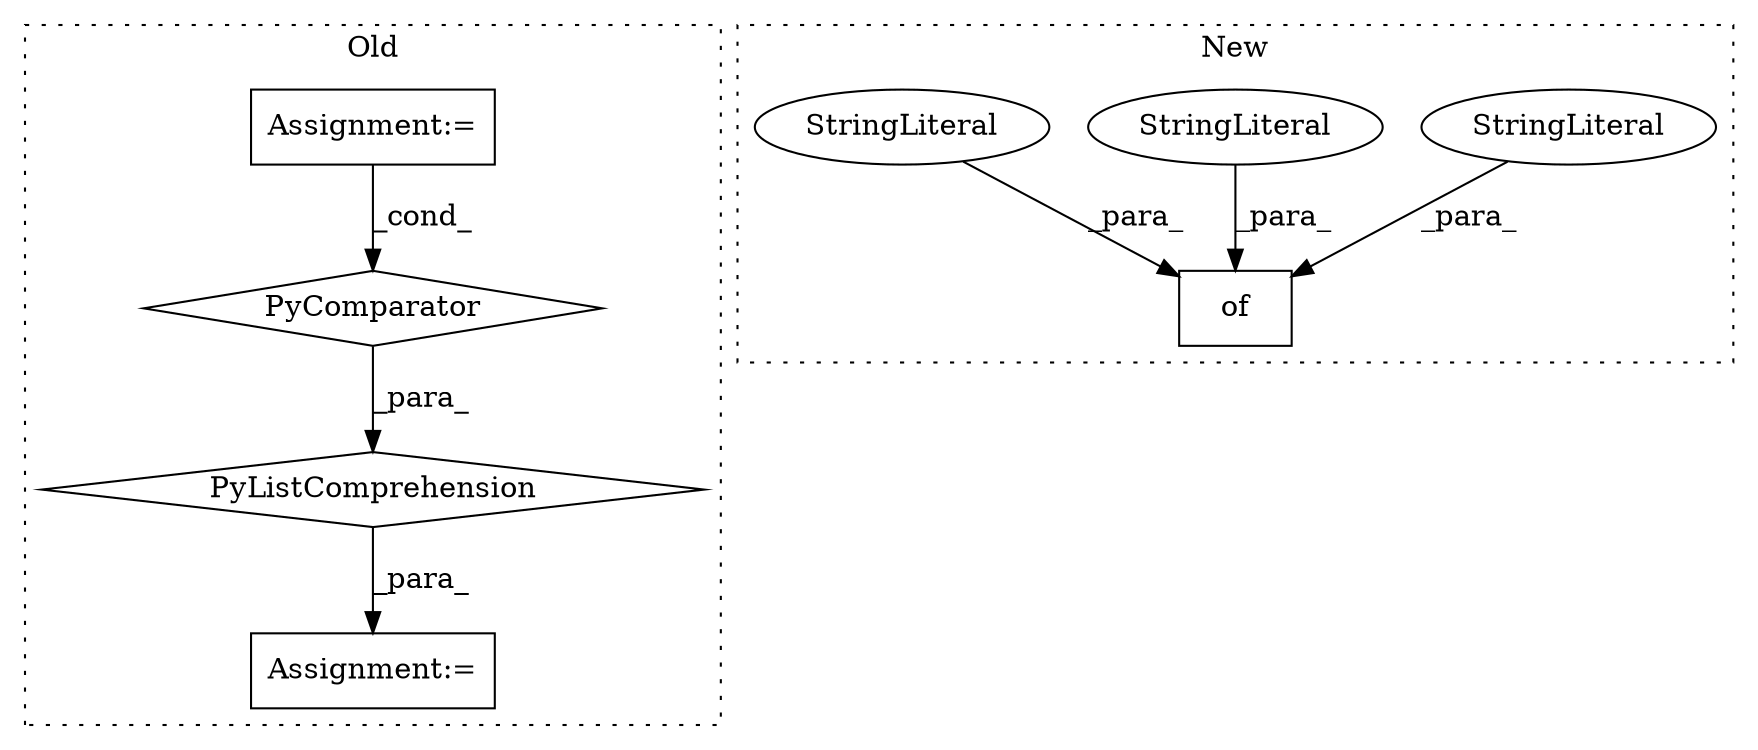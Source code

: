 digraph G {
subgraph cluster0 {
1 [label="PyComparator" a="113" s="1911" l="28" shape="diamond"];
3 [label="Assignment:=" a="7" s="1911" l="28" shape="box"];
7 [label="Assignment:=" a="7" s="1805" l="14" shape="box"];
8 [label="PyListComprehension" a="109" s="1819" l="128" shape="diamond"];
label = "Old";
style="dotted";
}
subgraph cluster1 {
2 [label="of" a="32" s="1809,2104" l="3,1" shape="box"];
4 [label="StringLiteral" a="45" s="1865" l="9" shape="ellipse"];
5 [label="StringLiteral" a="45" s="2057" l="13" shape="ellipse"];
6 [label="StringLiteral" a="45" s="1998" l="19" shape="ellipse"];
label = "New";
style="dotted";
}
1 -> 8 [label="_para_"];
3 -> 1 [label="_cond_"];
4 -> 2 [label="_para_"];
5 -> 2 [label="_para_"];
6 -> 2 [label="_para_"];
8 -> 7 [label="_para_"];
}